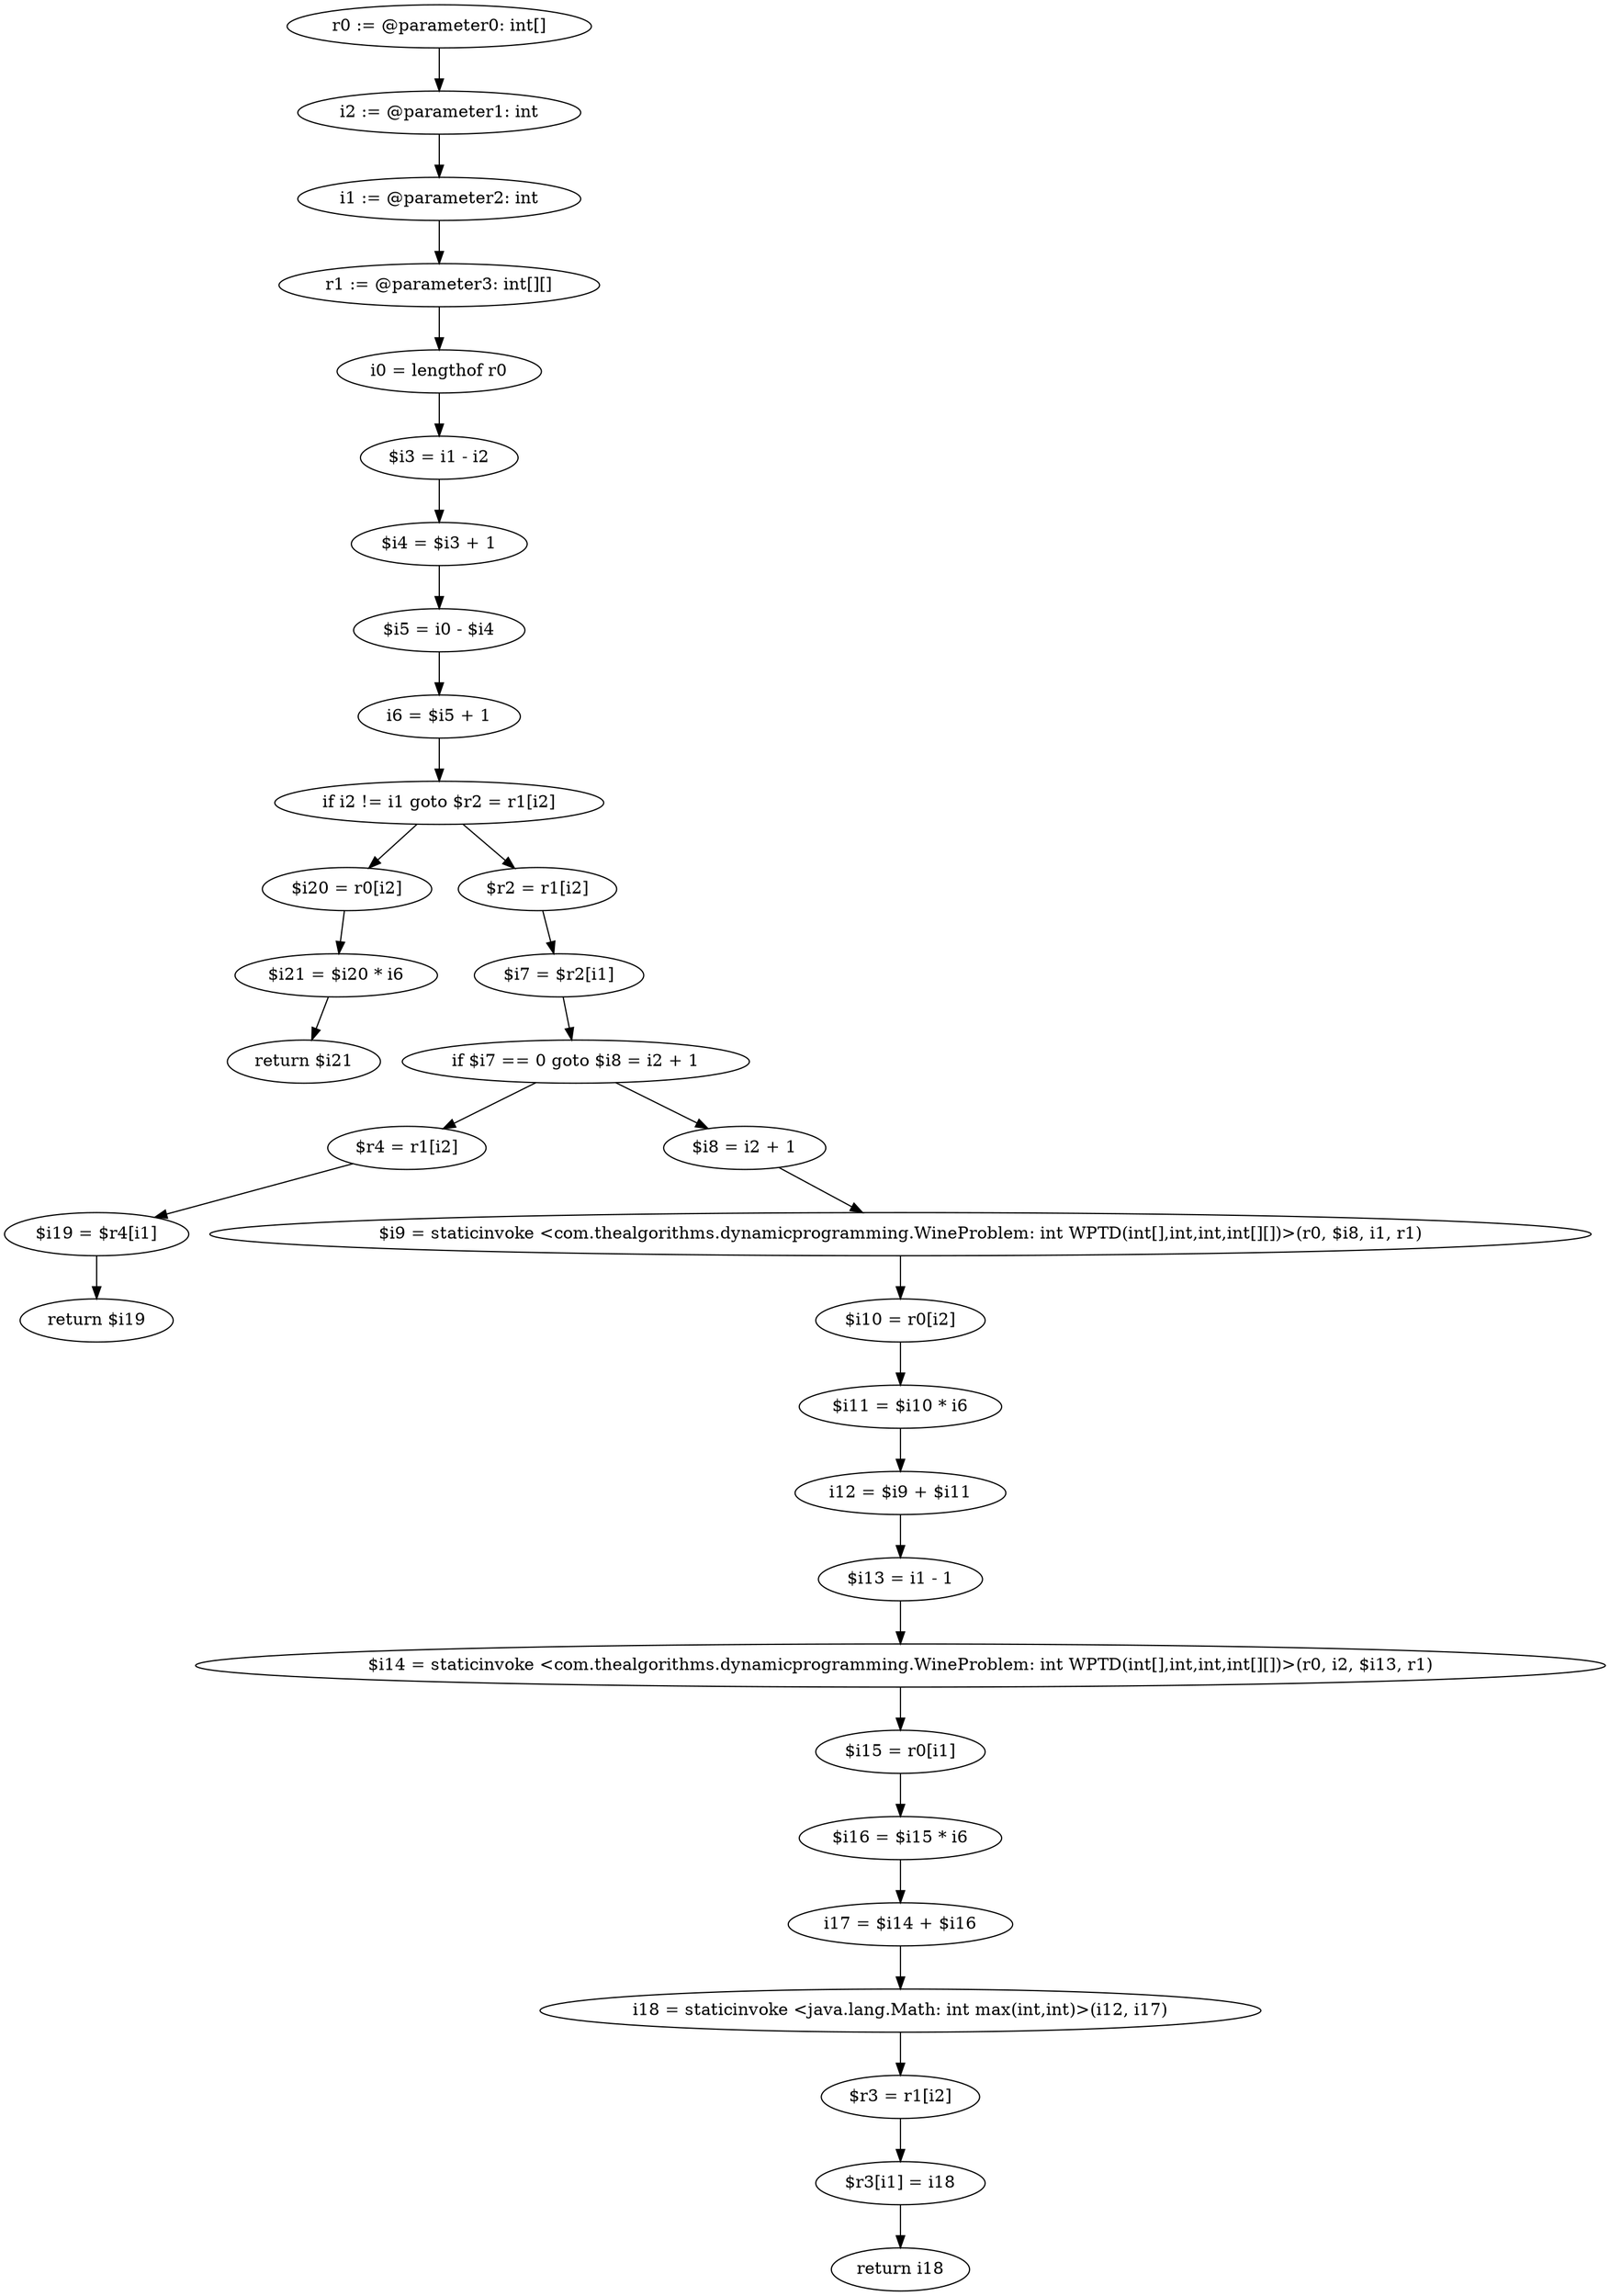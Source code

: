 digraph "unitGraph" {
    "r0 := @parameter0: int[]"
    "i2 := @parameter1: int"
    "i1 := @parameter2: int"
    "r1 := @parameter3: int[][]"
    "i0 = lengthof r0"
    "$i3 = i1 - i2"
    "$i4 = $i3 + 1"
    "$i5 = i0 - $i4"
    "i6 = $i5 + 1"
    "if i2 != i1 goto $r2 = r1[i2]"
    "$i20 = r0[i2]"
    "$i21 = $i20 * i6"
    "return $i21"
    "$r2 = r1[i2]"
    "$i7 = $r2[i1]"
    "if $i7 == 0 goto $i8 = i2 + 1"
    "$r4 = r1[i2]"
    "$i19 = $r4[i1]"
    "return $i19"
    "$i8 = i2 + 1"
    "$i9 = staticinvoke <com.thealgorithms.dynamicprogramming.WineProblem: int WPTD(int[],int,int,int[][])>(r0, $i8, i1, r1)"
    "$i10 = r0[i2]"
    "$i11 = $i10 * i6"
    "i12 = $i9 + $i11"
    "$i13 = i1 - 1"
    "$i14 = staticinvoke <com.thealgorithms.dynamicprogramming.WineProblem: int WPTD(int[],int,int,int[][])>(r0, i2, $i13, r1)"
    "$i15 = r0[i1]"
    "$i16 = $i15 * i6"
    "i17 = $i14 + $i16"
    "i18 = staticinvoke <java.lang.Math: int max(int,int)>(i12, i17)"
    "$r3 = r1[i2]"
    "$r3[i1] = i18"
    "return i18"
    "r0 := @parameter0: int[]"->"i2 := @parameter1: int";
    "i2 := @parameter1: int"->"i1 := @parameter2: int";
    "i1 := @parameter2: int"->"r1 := @parameter3: int[][]";
    "r1 := @parameter3: int[][]"->"i0 = lengthof r0";
    "i0 = lengthof r0"->"$i3 = i1 - i2";
    "$i3 = i1 - i2"->"$i4 = $i3 + 1";
    "$i4 = $i3 + 1"->"$i5 = i0 - $i4";
    "$i5 = i0 - $i4"->"i6 = $i5 + 1";
    "i6 = $i5 + 1"->"if i2 != i1 goto $r2 = r1[i2]";
    "if i2 != i1 goto $r2 = r1[i2]"->"$i20 = r0[i2]";
    "if i2 != i1 goto $r2 = r1[i2]"->"$r2 = r1[i2]";
    "$i20 = r0[i2]"->"$i21 = $i20 * i6";
    "$i21 = $i20 * i6"->"return $i21";
    "$r2 = r1[i2]"->"$i7 = $r2[i1]";
    "$i7 = $r2[i1]"->"if $i7 == 0 goto $i8 = i2 + 1";
    "if $i7 == 0 goto $i8 = i2 + 1"->"$r4 = r1[i2]";
    "if $i7 == 0 goto $i8 = i2 + 1"->"$i8 = i2 + 1";
    "$r4 = r1[i2]"->"$i19 = $r4[i1]";
    "$i19 = $r4[i1]"->"return $i19";
    "$i8 = i2 + 1"->"$i9 = staticinvoke <com.thealgorithms.dynamicprogramming.WineProblem: int WPTD(int[],int,int,int[][])>(r0, $i8, i1, r1)";
    "$i9 = staticinvoke <com.thealgorithms.dynamicprogramming.WineProblem: int WPTD(int[],int,int,int[][])>(r0, $i8, i1, r1)"->"$i10 = r0[i2]";
    "$i10 = r0[i2]"->"$i11 = $i10 * i6";
    "$i11 = $i10 * i6"->"i12 = $i9 + $i11";
    "i12 = $i9 + $i11"->"$i13 = i1 - 1";
    "$i13 = i1 - 1"->"$i14 = staticinvoke <com.thealgorithms.dynamicprogramming.WineProblem: int WPTD(int[],int,int,int[][])>(r0, i2, $i13, r1)";
    "$i14 = staticinvoke <com.thealgorithms.dynamicprogramming.WineProblem: int WPTD(int[],int,int,int[][])>(r0, i2, $i13, r1)"->"$i15 = r0[i1]";
    "$i15 = r0[i1]"->"$i16 = $i15 * i6";
    "$i16 = $i15 * i6"->"i17 = $i14 + $i16";
    "i17 = $i14 + $i16"->"i18 = staticinvoke <java.lang.Math: int max(int,int)>(i12, i17)";
    "i18 = staticinvoke <java.lang.Math: int max(int,int)>(i12, i17)"->"$r3 = r1[i2]";
    "$r3 = r1[i2]"->"$r3[i1] = i18";
    "$r3[i1] = i18"->"return i18";
}

